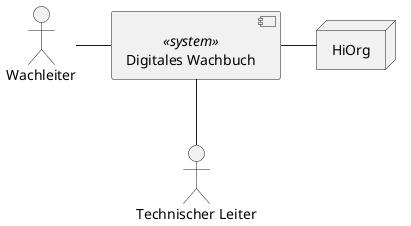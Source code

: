 @startuml
skinparam componentStyle uml2

[Digitales Wachbuch] <<system>> as DW
node HiOrg as HO

actor Wachleiter as WL
actor "Technischer Leiter" as TL

DW -right- HO
DW -left- WL
DW -down- TL

@enduml
